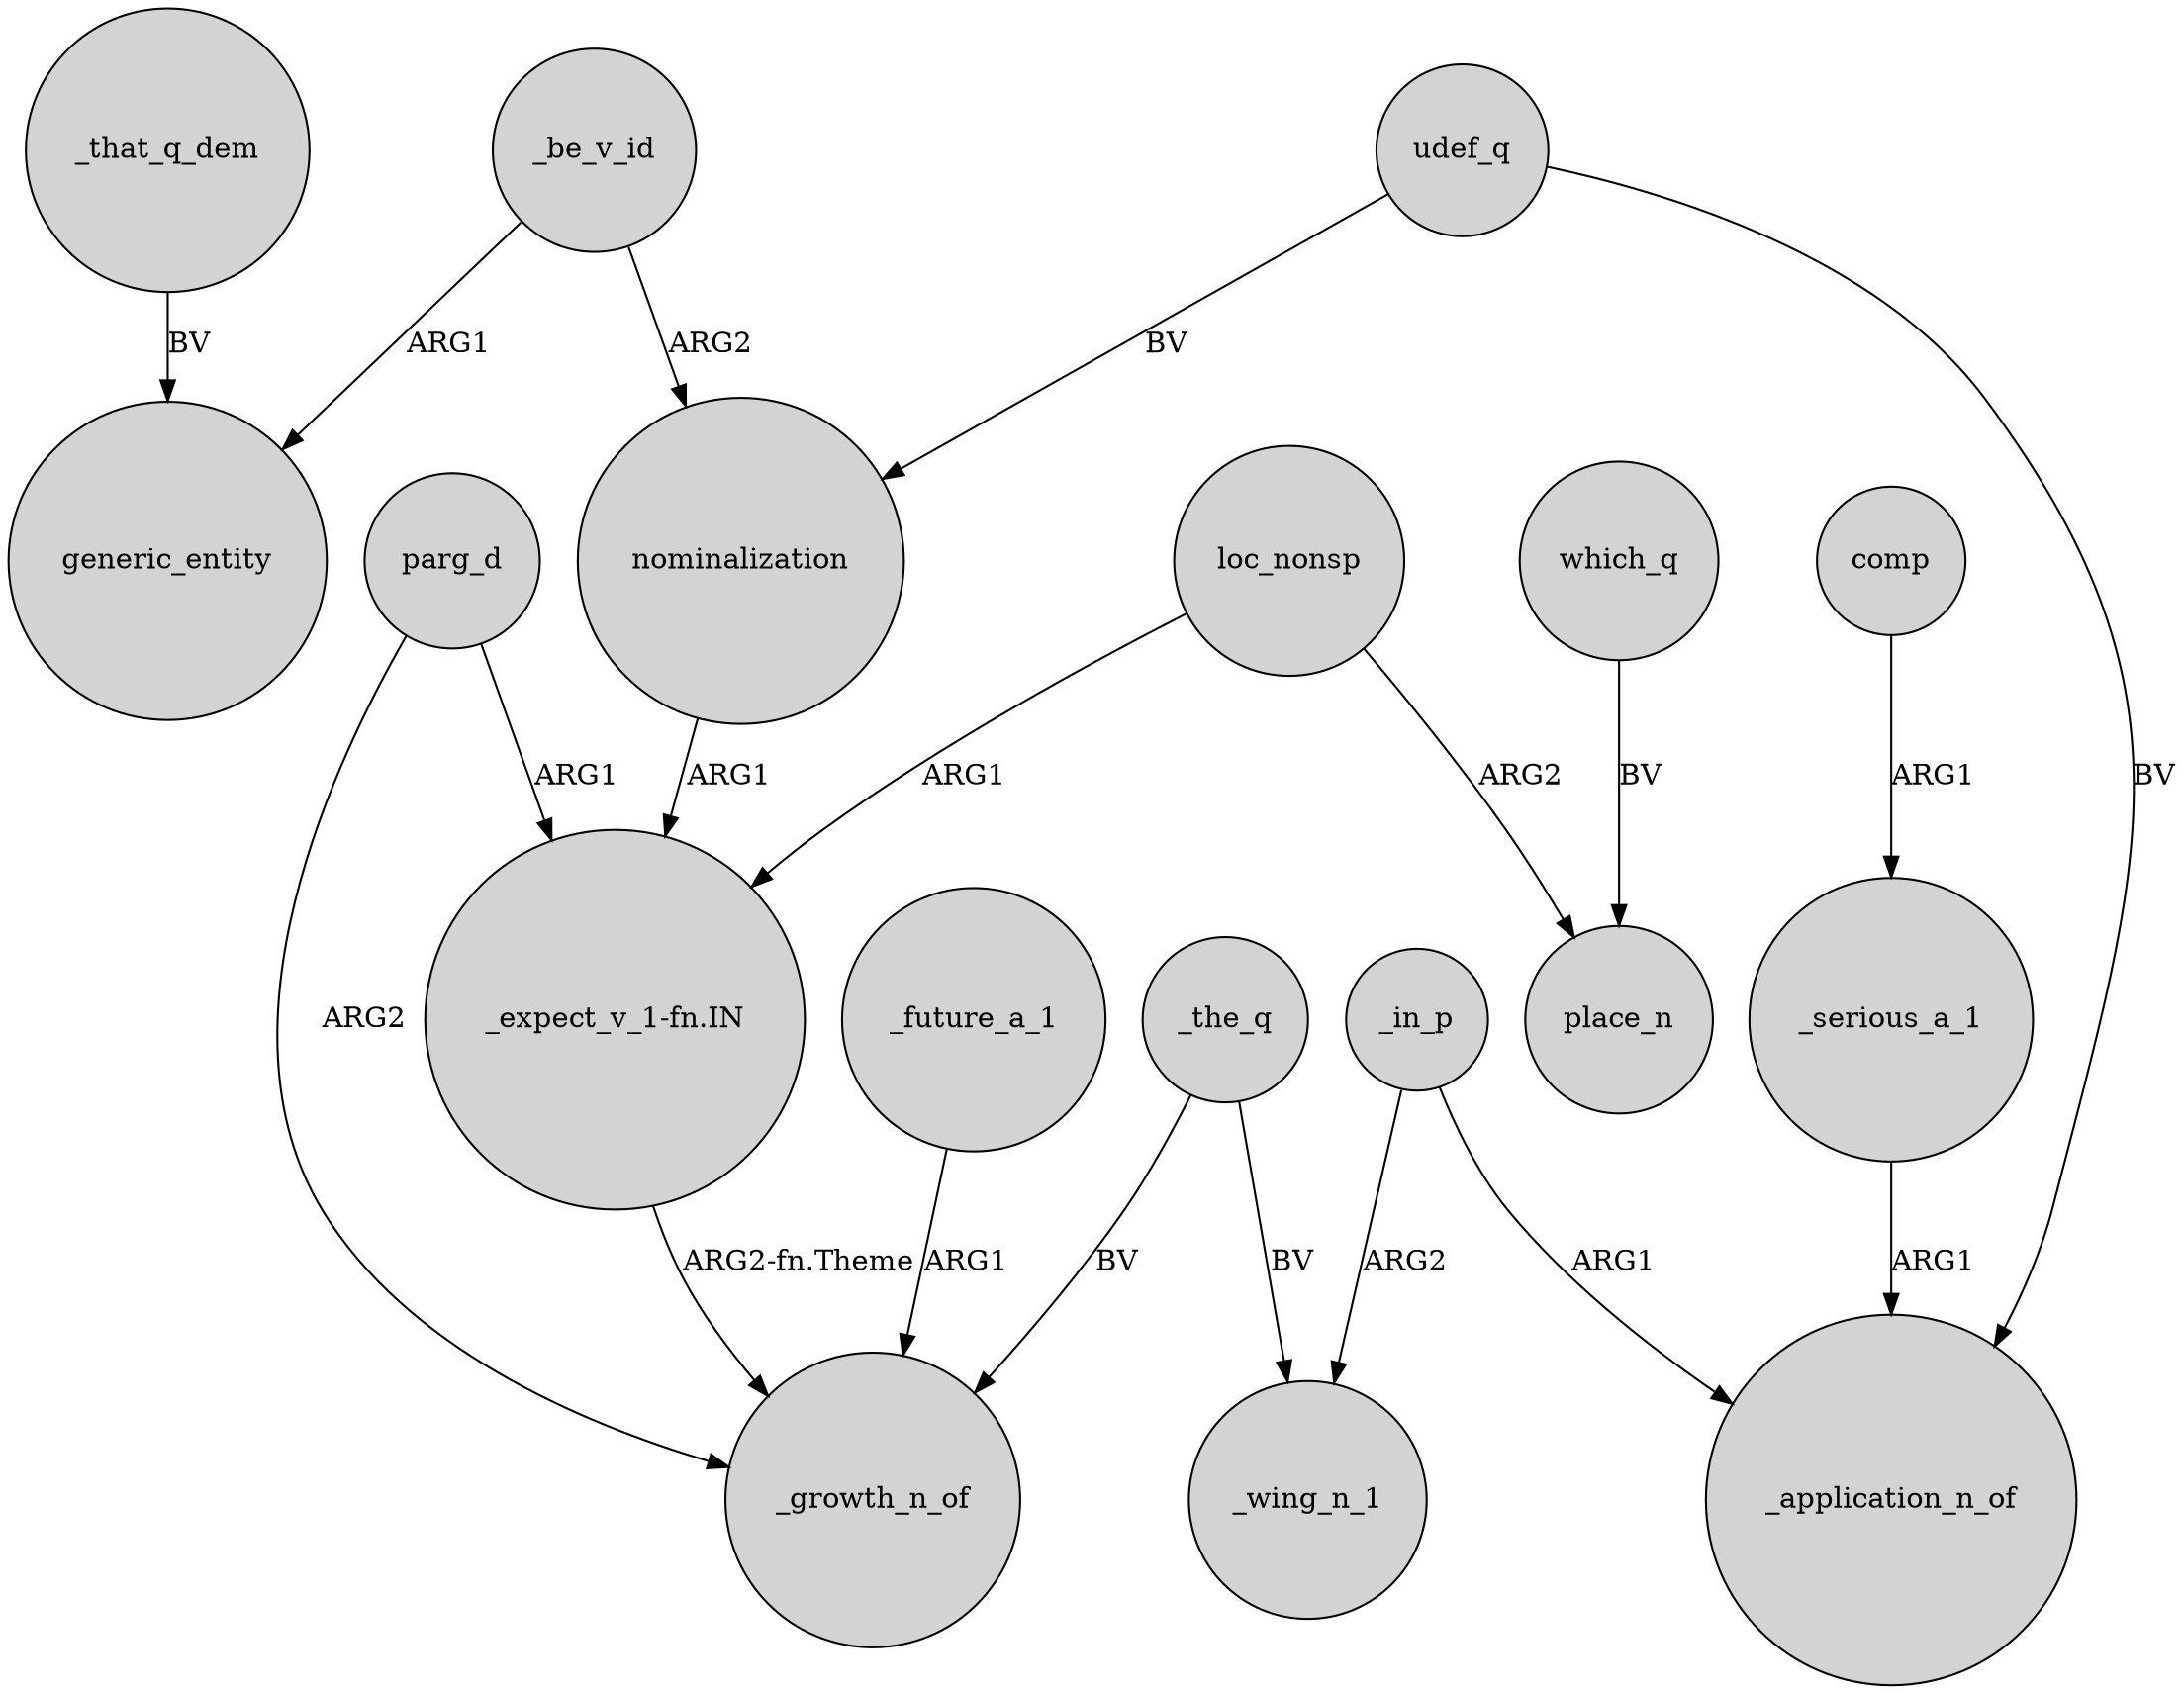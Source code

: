 digraph {
	node [shape=circle style=filled]
	_that_q_dem -> generic_entity [label=BV]
	comp -> _serious_a_1 [label=ARG1]
	nominalization -> "_expect_v_1-fn.IN" [label=ARG1]
	_in_p -> _application_n_of [label=ARG1]
	_be_v_id -> generic_entity [label=ARG1]
	_future_a_1 -> _growth_n_of [label=ARG1]
	parg_d -> _growth_n_of [label=ARG2]
	"_expect_v_1-fn.IN" -> _growth_n_of [label="ARG2-fn.Theme"]
	udef_q -> _application_n_of [label=BV]
	loc_nonsp -> "_expect_v_1-fn.IN" [label=ARG1]
	which_q -> place_n [label=BV]
	_in_p -> _wing_n_1 [label=ARG2]
	parg_d -> "_expect_v_1-fn.IN" [label=ARG1]
	_be_v_id -> nominalization [label=ARG2]
	udef_q -> nominalization [label=BV]
	_serious_a_1 -> _application_n_of [label=ARG1]
	_the_q -> _growth_n_of [label=BV]
	loc_nonsp -> place_n [label=ARG2]
	_the_q -> _wing_n_1 [label=BV]
}
